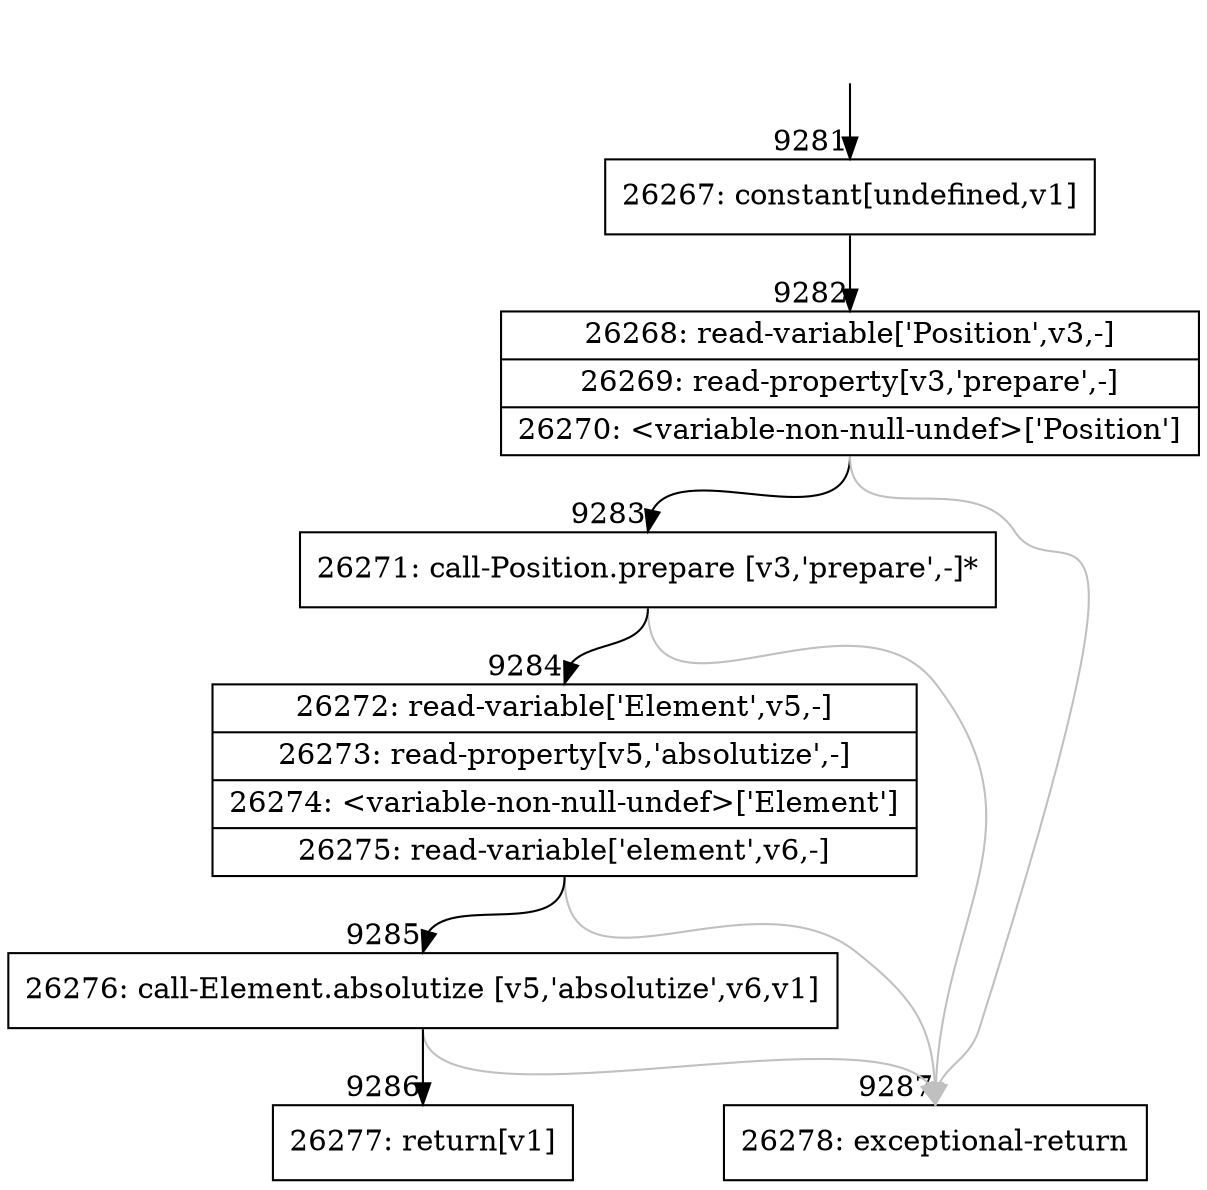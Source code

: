 digraph {
rankdir="TD"
BB_entry708[shape=none,label=""];
BB_entry708 -> BB9281 [tailport=s, headport=n, headlabel="    9281"]
BB9281 [shape=record label="{26267: constant[undefined,v1]}" ] 
BB9281 -> BB9282 [tailport=s, headport=n, headlabel="      9282"]
BB9282 [shape=record label="{26268: read-variable['Position',v3,-]|26269: read-property[v3,'prepare',-]|26270: \<variable-non-null-undef\>['Position']}" ] 
BB9282 -> BB9283 [tailport=s, headport=n, headlabel="      9283"]
BB9282 -> BB9287 [tailport=s, headport=n, color=gray, headlabel="      9287"]
BB9283 [shape=record label="{26271: call-Position.prepare [v3,'prepare',-]*}" ] 
BB9283 -> BB9284 [tailport=s, headport=n, headlabel="      9284"]
BB9283 -> BB9287 [tailport=s, headport=n, color=gray]
BB9284 [shape=record label="{26272: read-variable['Element',v5,-]|26273: read-property[v5,'absolutize',-]|26274: \<variable-non-null-undef\>['Element']|26275: read-variable['element',v6,-]}" ] 
BB9284 -> BB9285 [tailport=s, headport=n, headlabel="      9285"]
BB9284 -> BB9287 [tailport=s, headport=n, color=gray]
BB9285 [shape=record label="{26276: call-Element.absolutize [v5,'absolutize',v6,v1]}" ] 
BB9285 -> BB9286 [tailport=s, headport=n, headlabel="      9286"]
BB9285 -> BB9287 [tailport=s, headport=n, color=gray]
BB9286 [shape=record label="{26277: return[v1]}" ] 
BB9287 [shape=record label="{26278: exceptional-return}" ] 
//#$~ 7365
}
